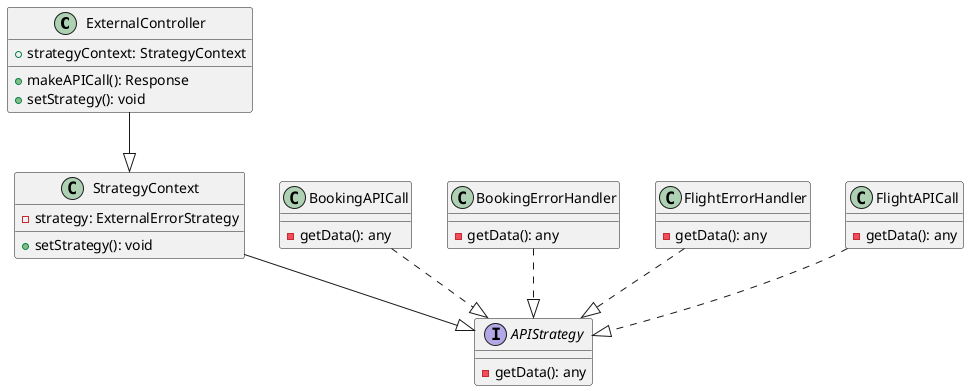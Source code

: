 @startuml
class ExternalController{
+ strategyContext: StrategyContext
+ makeAPICall(): Response
+ setStrategy(): void
}

class StrategyContext{
+ setStrategy(): void
- strategy: ExternalErrorStrategy
}

interface APIStrategy{
- getData(): any
}

class BookingAPICall{
- getData(): any
}

class BookingErrorHandler{
- getData(): any
}
class FlightErrorHandler{
- getData(): any
}
class FlightAPICall{
- getData(): any
}

ExternalController --|> StrategyContext
StrategyContext --|> APIStrategy

BookingErrorHandler ..|> APIStrategy
BookingAPICall ..|> APIStrategy
FlightAPICall ..|> APIStrategy
FlightErrorHandler ..|> APIStrategy

@enduml